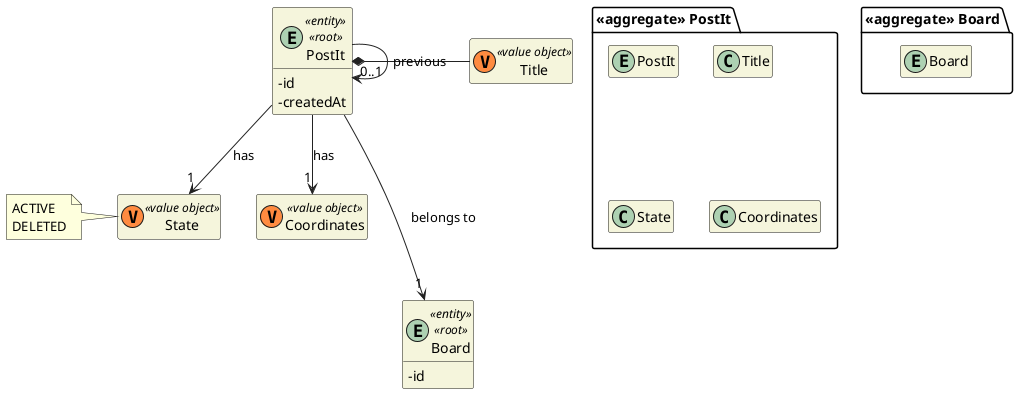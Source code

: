 @startuml DM-POST-IT
'https://plantuml.com/class-diagram

skinparam classAttributeIconSize 0
hide empty attributes
hide empty methods
skinparam classBackgroundColor beige
skinparam ArrowColor #222222

package "<<aggregate>> PostIt" {
  entity PostIt

  class Title
  class State
  class Coordinates
}

entity PostIt <<entity>> <<root>>{
  - id
  - createdAt
}

class Title <<(V,#FF8B40) value object>> {}

class State <<(V,#FF8B40) value object>> {}
class Coordinates <<(V,#FF8B40) value object>> {}

note left of State
  ACTIVE
  DELETED
end note

package "<<aggregate>> Board" {
  entity Board
}

entity Board <<entity>> <<root>>{
  -id
}

PostIt *- Title
PostIt --> "1" State : has

PostIt ---> "1" Board : belongs to
PostIt --> "0..1" PostIt : previous
PostIt --> "1" Coordinates : has

@enduml
